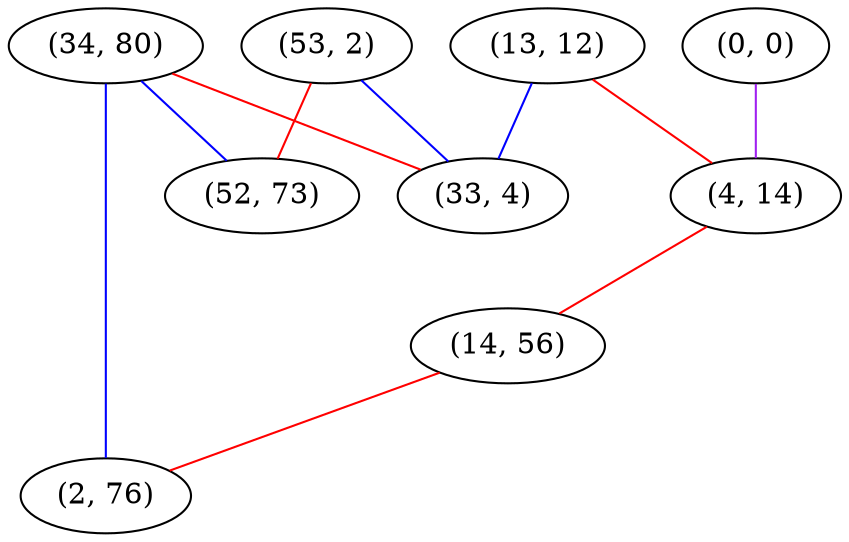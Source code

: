 graph "" {
"(34, 80)";
"(13, 12)";
"(0, 0)";
"(53, 2)";
"(4, 14)";
"(33, 4)";
"(14, 56)";
"(52, 73)";
"(2, 76)";
"(34, 80)" -- "(52, 73)"  [color=blue, key=0, weight=3];
"(34, 80)" -- "(2, 76)"  [color=blue, key=0, weight=3];
"(34, 80)" -- "(33, 4)"  [color=red, key=0, weight=1];
"(13, 12)" -- "(4, 14)"  [color=red, key=0, weight=1];
"(13, 12)" -- "(33, 4)"  [color=blue, key=0, weight=3];
"(0, 0)" -- "(4, 14)"  [color=purple, key=0, weight=4];
"(53, 2)" -- "(52, 73)"  [color=red, key=0, weight=1];
"(53, 2)" -- "(33, 4)"  [color=blue, key=0, weight=3];
"(4, 14)" -- "(14, 56)"  [color=red, key=0, weight=1];
"(14, 56)" -- "(2, 76)"  [color=red, key=0, weight=1];
}
